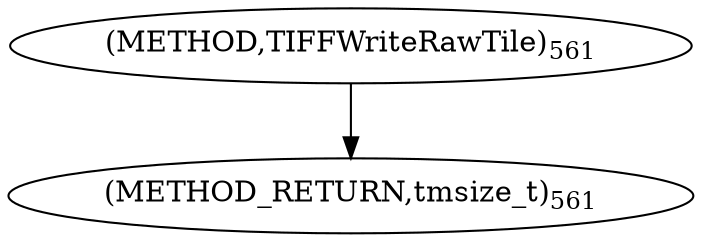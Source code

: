 digraph "TIFFWriteRawTile" {  
"9189" [label = <(METHOD,TIFFWriteRawTile)<SUB>561</SUB>> ]
"9194" [label = <(METHOD_RETURN,tmsize_t)<SUB>561</SUB>> ]
  "9189" -> "9194" 
}

